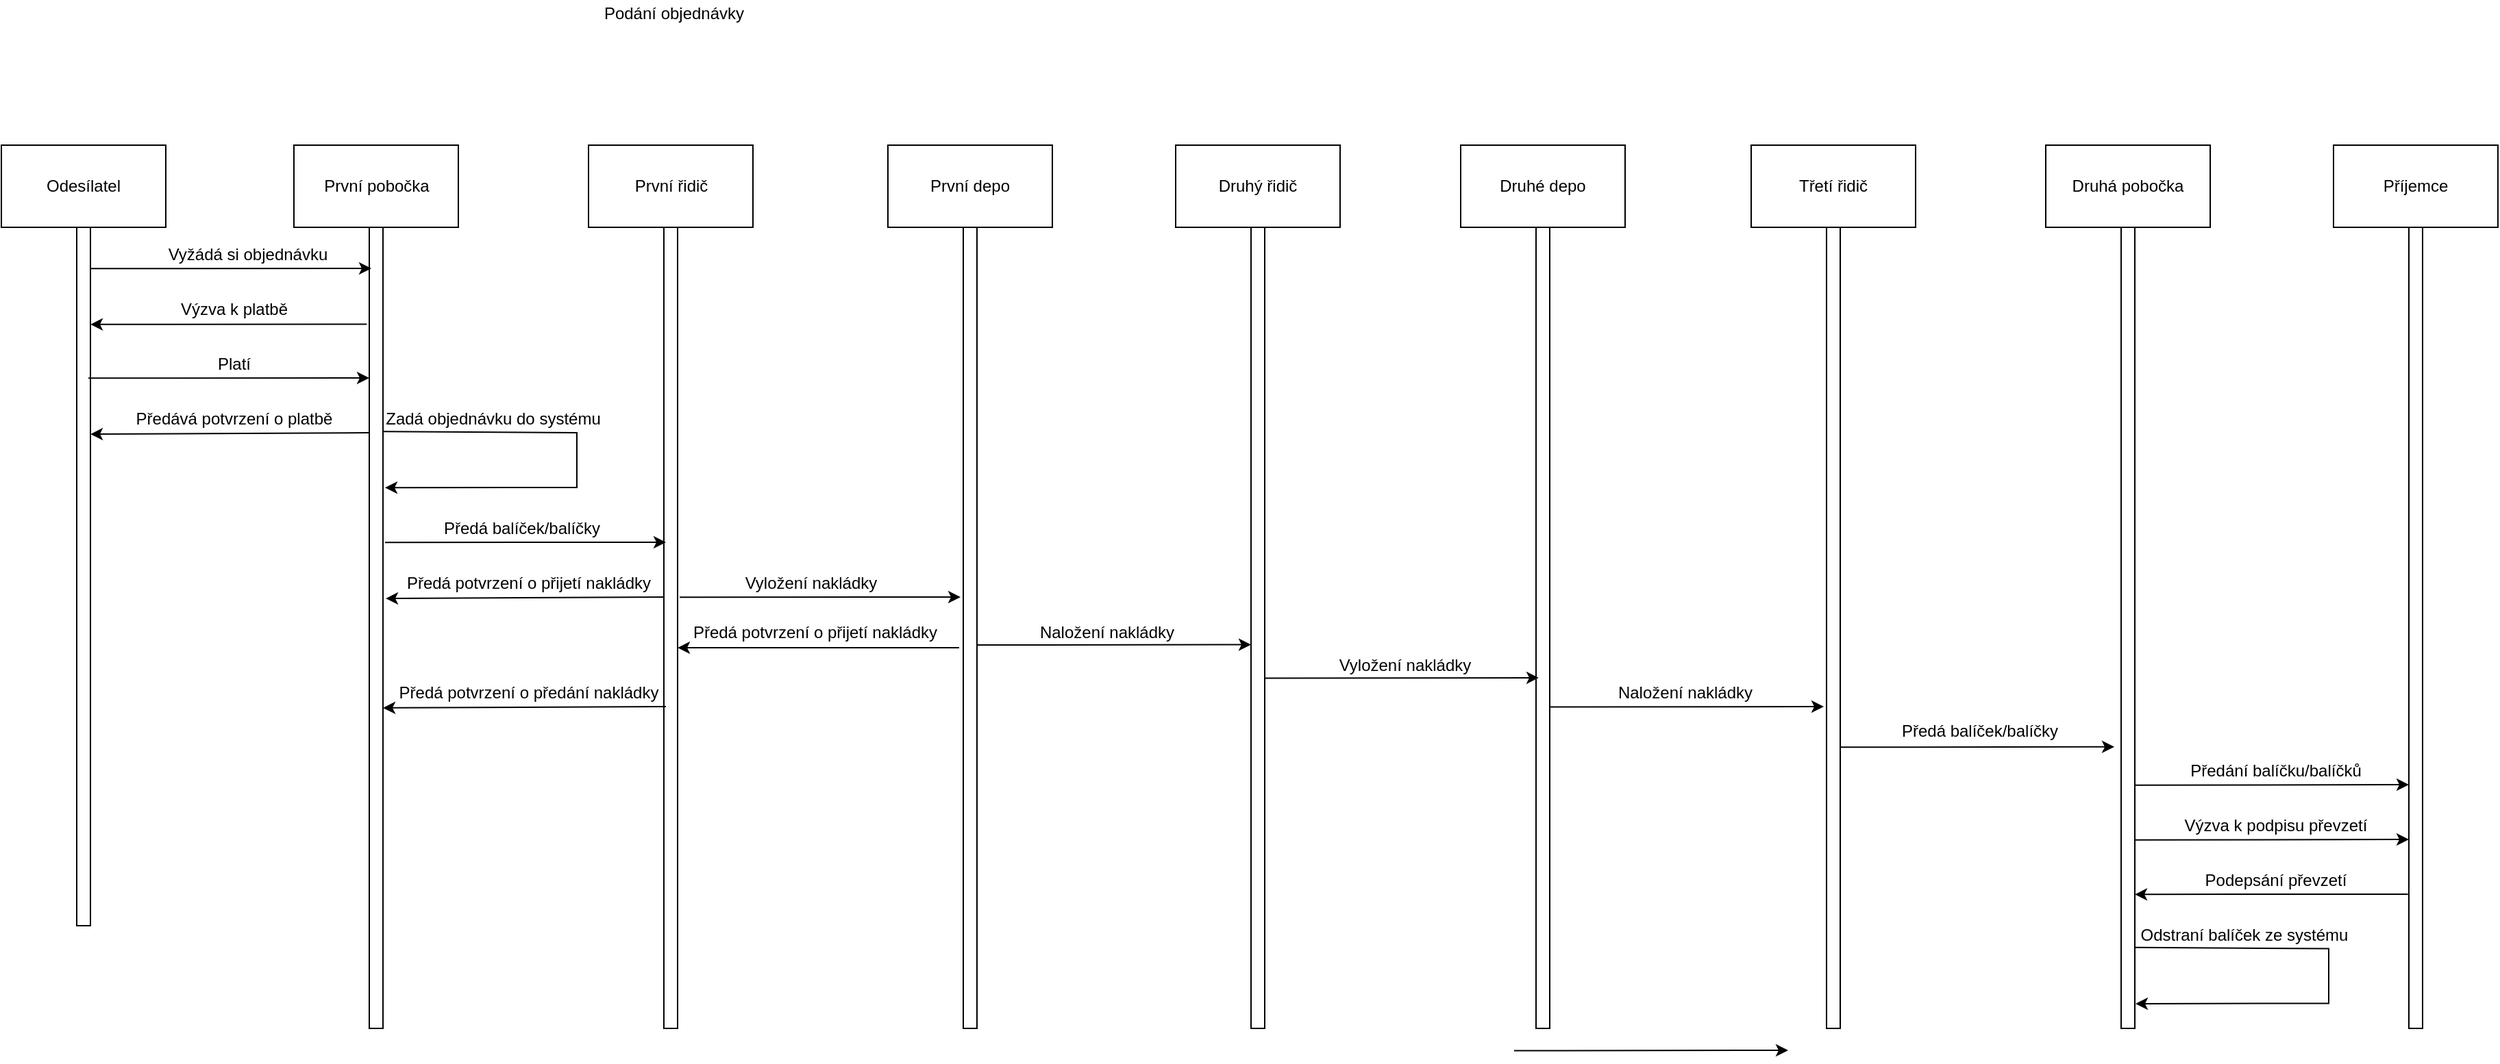 <mxfile version="20.6.2" type="github">
  <diagram id="pcZxvCQucMYmchMG9sZ_" name="Stránka-1">
    <mxGraphModel dx="1914" dy="1336" grid="0" gridSize="10" guides="1" tooltips="1" connect="1" arrows="1" fold="1" page="0" pageScale="1" pageWidth="827" pageHeight="1169" math="0" shadow="0">
      <root>
        <mxCell id="0" />
        <mxCell id="1" parent="0" />
        <mxCell id="Lb09quyxnqYmiFAlHfvU-1" value="Odesílatel" style="rounded=0;whiteSpace=wrap;html=1;" parent="1" vertex="1">
          <mxGeometry x="80" y="30" width="120" height="60" as="geometry" />
        </mxCell>
        <mxCell id="Lb09quyxnqYmiFAlHfvU-2" value="První pobočka" style="rounded=0;whiteSpace=wrap;html=1;" parent="1" vertex="1">
          <mxGeometry x="293.5" y="30" width="120" height="60" as="geometry" />
        </mxCell>
        <mxCell id="Lb09quyxnqYmiFAlHfvU-3" value="První řidič" style="rounded=0;whiteSpace=wrap;html=1;" parent="1" vertex="1">
          <mxGeometry x="508.5" y="30" width="120" height="60" as="geometry" />
        </mxCell>
        <mxCell id="Lb09quyxnqYmiFAlHfvU-5" value="Příjemce" style="rounded=0;whiteSpace=wrap;html=1;" parent="1" vertex="1">
          <mxGeometry x="1782" y="30" width="120" height="60" as="geometry" />
        </mxCell>
        <mxCell id="Lb09quyxnqYmiFAlHfvU-8" value="" style="rounded=0;whiteSpace=wrap;html=1;" parent="1" vertex="1">
          <mxGeometry x="135" y="90" width="10" height="510" as="geometry" />
        </mxCell>
        <mxCell id="Lb09quyxnqYmiFAlHfvU-9" value="" style="rounded=0;whiteSpace=wrap;html=1;" parent="1" vertex="1">
          <mxGeometry x="348.5" y="90" width="10" height="585" as="geometry" />
        </mxCell>
        <mxCell id="Lb09quyxnqYmiFAlHfvU-10" value="" style="rounded=0;whiteSpace=wrap;html=1;" parent="1" vertex="1">
          <mxGeometry x="563.5" y="90" width="10" height="585" as="geometry" />
        </mxCell>
        <mxCell id="Lb09quyxnqYmiFAlHfvU-11" value="" style="rounded=0;whiteSpace=wrap;html=1;" parent="1" vertex="1">
          <mxGeometry x="1837" y="90" width="10" height="585" as="geometry" />
        </mxCell>
        <mxCell id="Lb09quyxnqYmiFAlHfvU-12" value="" style="endArrow=classic;html=1;rounded=0;exitX=1;exitY=0.059;exitDx=0;exitDy=0;exitPerimeter=0;" parent="1" source="Lb09quyxnqYmiFAlHfvU-8" edge="1">
          <mxGeometry width="50" height="50" relative="1" as="geometry">
            <mxPoint x="180" y="118" as="sourcePoint" />
            <mxPoint x="350" y="120" as="targetPoint" />
          </mxGeometry>
        </mxCell>
        <mxCell id="Lb09quyxnqYmiFAlHfvU-14" value="Vyžádá si objednávku" style="text;html=1;strokeColor=none;fillColor=none;align=center;verticalAlign=middle;whiteSpace=wrap;rounded=0;" parent="1" vertex="1">
          <mxGeometry x="200" y="100" width="120" height="20" as="geometry" />
        </mxCell>
        <mxCell id="Lb09quyxnqYmiFAlHfvU-19" value="" style="endArrow=classic;html=1;rounded=0;exitX=1;exitY=0.059;exitDx=0;exitDy=0;exitPerimeter=0;" parent="1" edge="1">
          <mxGeometry width="50" height="50" relative="1" as="geometry">
            <mxPoint x="143.5" y="200.09" as="sourcePoint" />
            <mxPoint x="348.5" y="200" as="targetPoint" />
          </mxGeometry>
        </mxCell>
        <mxCell id="Lb09quyxnqYmiFAlHfvU-20" value="Druhá pobočka" style="rounded=0;whiteSpace=wrap;html=1;" parent="1" vertex="1">
          <mxGeometry x="1572" y="30" width="120" height="60" as="geometry" />
        </mxCell>
        <mxCell id="Lb09quyxnqYmiFAlHfvU-21" value="" style="endArrow=classic;html=1;rounded=0;exitX=-0.183;exitY=0.121;exitDx=0;exitDy=0;exitPerimeter=0;entryX=1;entryY=0.139;entryDx=0;entryDy=0;entryPerimeter=0;" parent="1" source="Lb09quyxnqYmiFAlHfvU-9" target="Lb09quyxnqYmiFAlHfvU-8" edge="1">
          <mxGeometry width="50" height="50" relative="1" as="geometry">
            <mxPoint x="320" y="170" as="sourcePoint" />
            <mxPoint x="160" y="162" as="targetPoint" />
          </mxGeometry>
        </mxCell>
        <mxCell id="Lb09quyxnqYmiFAlHfvU-22" value="Výzva k platbě" style="text;html=1;strokeColor=none;fillColor=none;align=center;verticalAlign=middle;whiteSpace=wrap;rounded=0;" parent="1" vertex="1">
          <mxGeometry x="200" y="140" width="100" height="20" as="geometry" />
        </mxCell>
        <mxCell id="Lb09quyxnqYmiFAlHfvU-23" value="Platí" style="text;html=1;strokeColor=none;fillColor=none;align=center;verticalAlign=middle;whiteSpace=wrap;rounded=0;" parent="1" vertex="1">
          <mxGeometry x="200" y="180" width="100" height="20" as="geometry" />
        </mxCell>
        <mxCell id="Lb09quyxnqYmiFAlHfvU-25" value="" style="endArrow=classic;html=1;rounded=0;exitX=-0.05;exitY=0.137;exitDx=0;exitDy=0;exitPerimeter=0;entryX=1;entryY=0.139;entryDx=0;entryDy=0;entryPerimeter=0;" parent="1" edge="1">
          <mxGeometry width="50" height="50" relative="1" as="geometry">
            <mxPoint x="348" y="240" as="sourcePoint" />
            <mxPoint x="145" y="241.02" as="targetPoint" />
          </mxGeometry>
        </mxCell>
        <mxCell id="Lb09quyxnqYmiFAlHfvU-26" value="Předává potvrzení o platbě" style="text;html=1;strokeColor=none;fillColor=none;align=center;verticalAlign=middle;whiteSpace=wrap;rounded=0;" parent="1" vertex="1">
          <mxGeometry x="170" y="220" width="160" height="20" as="geometry" />
        </mxCell>
        <mxCell id="Lb09quyxnqYmiFAlHfvU-27" value="" style="endArrow=classic;html=1;rounded=0;exitX=1;exitY=0.059;exitDx=0;exitDy=0;exitPerimeter=0;entryX=1.15;entryY=0.325;entryDx=0;entryDy=0;entryPerimeter=0;" parent="1" target="Lb09quyxnqYmiFAlHfvU-9" edge="1">
          <mxGeometry width="50" height="50" relative="1" as="geometry">
            <mxPoint x="358.5" y="239.09" as="sourcePoint" />
            <mxPoint x="400" y="280" as="targetPoint" />
            <Array as="points">
              <mxPoint x="500" y="240" />
              <mxPoint x="500" y="260" />
              <mxPoint x="500" y="280" />
              <mxPoint x="450" y="280" />
            </Array>
          </mxGeometry>
        </mxCell>
        <mxCell id="Lb09quyxnqYmiFAlHfvU-28" value="Zadá objednávku do systému" style="text;html=1;strokeColor=none;fillColor=none;align=center;verticalAlign=middle;whiteSpace=wrap;rounded=0;" parent="1" vertex="1">
          <mxGeometry x="358.5" y="220" width="160" height="20" as="geometry" />
        </mxCell>
        <mxCell id="Lb09quyxnqYmiFAlHfvU-29" value="" style="endArrow=classic;html=1;rounded=0;exitX=1;exitY=0.059;exitDx=0;exitDy=0;exitPerimeter=0;" parent="1" edge="1">
          <mxGeometry width="50" height="50" relative="1" as="geometry">
            <mxPoint x="360" y="320.09" as="sourcePoint" />
            <mxPoint x="565" y="320" as="targetPoint" />
          </mxGeometry>
        </mxCell>
        <mxCell id="Lb09quyxnqYmiFAlHfvU-30" value="Předá balíček/balíčky" style="text;html=1;strokeColor=none;fillColor=none;align=center;verticalAlign=middle;whiteSpace=wrap;rounded=0;" parent="1" vertex="1">
          <mxGeometry x="390" y="300" width="140" height="20" as="geometry" />
        </mxCell>
        <mxCell id="Lb09quyxnqYmiFAlHfvU-31" value="" style="endArrow=classic;html=1;rounded=0;exitX=-0.05;exitY=0.137;exitDx=0;exitDy=0;exitPerimeter=0;entryX=1;entryY=0.139;entryDx=0;entryDy=0;entryPerimeter=0;" parent="1" edge="1">
          <mxGeometry width="50" height="50" relative="1" as="geometry">
            <mxPoint x="563.5" y="360" as="sourcePoint" />
            <mxPoint x="360.5" y="361.02" as="targetPoint" />
          </mxGeometry>
        </mxCell>
        <mxCell id="Lb09quyxnqYmiFAlHfvU-32" value="Předá potvrzení o přijetí nakládky" style="text;html=1;strokeColor=none;fillColor=none;align=center;verticalAlign=middle;whiteSpace=wrap;rounded=0;" parent="1" vertex="1">
          <mxGeometry x="370" y="340" width="190" height="20" as="geometry" />
        </mxCell>
        <mxCell id="Lb09quyxnqYmiFAlHfvU-34" value="" style="rounded=0;whiteSpace=wrap;html=1;" parent="1" vertex="1">
          <mxGeometry x="1627" y="90" width="10" height="585" as="geometry" />
        </mxCell>
        <mxCell id="Lb09quyxnqYmiFAlHfvU-35" value="Vyložení nakládky" style="text;html=1;strokeColor=none;fillColor=none;align=center;verticalAlign=middle;whiteSpace=wrap;rounded=0;" parent="1" vertex="1">
          <mxGeometry x="576" y="340" width="190" height="20" as="geometry" />
        </mxCell>
        <mxCell id="Lb09quyxnqYmiFAlHfvU-37" value="Předá potvrzení o přijetí nakládky" style="text;html=1;strokeColor=none;fillColor=none;align=center;verticalAlign=middle;whiteSpace=wrap;rounded=0;" parent="1" vertex="1">
          <mxGeometry x="579" y="376" width="190" height="20" as="geometry" />
        </mxCell>
        <mxCell id="Lb09quyxnqYmiFAlHfvU-39" value="" style="endArrow=classic;html=1;rounded=0;exitX=1;exitY=0.059;exitDx=0;exitDy=0;exitPerimeter=0;entryX=1.05;entryY=0.373;entryDx=0;entryDy=0;entryPerimeter=0;" parent="1" edge="1">
          <mxGeometry width="50" height="50" relative="1" as="geometry">
            <mxPoint x="1637" y="615.86" as="sourcePoint" />
            <mxPoint x="1637.5" y="657.0" as="targetPoint" />
            <Array as="points">
              <mxPoint x="1778.5" y="616.77" />
              <mxPoint x="1778.5" y="636.77" />
              <mxPoint x="1778.5" y="656.77" />
              <mxPoint x="1728.5" y="656.77" />
            </Array>
          </mxGeometry>
        </mxCell>
        <mxCell id="Lb09quyxnqYmiFAlHfvU-40" value="" style="endArrow=classic;html=1;rounded=0;entryX=1;entryY=0.139;entryDx=0;entryDy=0;entryPerimeter=0;exitX=1;exitY=1;exitDx=0;exitDy=0;" parent="1" source="Lb09quyxnqYmiFAlHfvU-41" edge="1">
          <mxGeometry width="50" height="50" relative="1" as="geometry">
            <mxPoint x="540" y="450" as="sourcePoint" />
            <mxPoint x="358.5" y="440.94" as="targetPoint" />
          </mxGeometry>
        </mxCell>
        <mxCell id="Lb09quyxnqYmiFAlHfvU-41" value="Předá potvrzení o předání nakládky" style="text;html=1;strokeColor=none;fillColor=none;align=center;verticalAlign=middle;whiteSpace=wrap;rounded=0;" parent="1" vertex="1">
          <mxGeometry x="365" y="420" width="200" height="20" as="geometry" />
        </mxCell>
        <mxCell id="Lb09quyxnqYmiFAlHfvU-42" value="Odstraní balíček ze systému" style="text;html=1;strokeColor=none;fillColor=none;align=center;verticalAlign=middle;whiteSpace=wrap;rounded=0;" parent="1" vertex="1">
          <mxGeometry x="1637" y="597" width="160" height="20" as="geometry" />
        </mxCell>
        <mxCell id="Lb09quyxnqYmiFAlHfvU-44" value="" style="endArrow=classic;html=1;rounded=0;exitX=0.99;exitY=0.687;exitDx=0;exitDy=0;exitPerimeter=0;" parent="1" edge="1">
          <mxGeometry width="50" height="50" relative="1" as="geometry">
            <mxPoint x="1636.9" y="497.37" as="sourcePoint" />
            <mxPoint x="1837" y="497" as="targetPoint" />
          </mxGeometry>
        </mxCell>
        <mxCell id="Lb09quyxnqYmiFAlHfvU-45" value="Předání balíčku/balíčků" style="text;html=1;strokeColor=none;fillColor=none;align=center;verticalAlign=middle;whiteSpace=wrap;rounded=0;" parent="1" vertex="1">
          <mxGeometry x="1669.5" y="477" width="140" height="20" as="geometry" />
        </mxCell>
        <mxCell id="Lb09quyxnqYmiFAlHfvU-48" value="Podepsání převzetí" style="text;html=1;strokeColor=none;fillColor=none;align=center;verticalAlign=middle;whiteSpace=wrap;rounded=0;" parent="1" vertex="1">
          <mxGeometry x="1654.5" y="557" width="170" height="20" as="geometry" />
        </mxCell>
        <mxCell id="Lb09quyxnqYmiFAlHfvU-49" value="" style="endArrow=classic;html=1;rounded=0;exitX=-0.05;exitY=0.137;exitDx=0;exitDy=0;exitPerimeter=0;entryX=1.067;entryY=0.765;entryDx=0;entryDy=0;entryPerimeter=0;" parent="1" edge="1">
          <mxGeometry width="50" height="50" relative="1" as="geometry">
            <mxPoint x="1836.33" y="577" as="sourcePoint" />
            <mxPoint x="1637" y="577.15" as="targetPoint" />
            <Array as="points">
              <mxPoint x="1711.33" y="577" />
            </Array>
          </mxGeometry>
        </mxCell>
        <mxCell id="Lb09quyxnqYmiFAlHfvU-50" value="" style="endArrow=classic;html=1;rounded=0;exitX=0.99;exitY=0.687;exitDx=0;exitDy=0;exitPerimeter=0;" parent="1" edge="1">
          <mxGeometry width="50" height="50" relative="1" as="geometry">
            <mxPoint x="1636.9" y="537.37" as="sourcePoint" />
            <mxPoint x="1837" y="537" as="targetPoint" />
          </mxGeometry>
        </mxCell>
        <mxCell id="Lb09quyxnqYmiFAlHfvU-51" value="Výzva k podpisu převzetí" style="text;html=1;strokeColor=none;fillColor=none;align=center;verticalAlign=middle;whiteSpace=wrap;rounded=0;" parent="1" vertex="1">
          <mxGeometry x="1654.5" y="517" width="170" height="20" as="geometry" />
        </mxCell>
        <mxCell id="30bTG-1uk3Etvi5xgp-t-4" value="Druhý řidič" style="rounded=0;whiteSpace=wrap;html=1;" parent="1" vertex="1">
          <mxGeometry x="937" y="30" width="120" height="60" as="geometry" />
        </mxCell>
        <mxCell id="30bTG-1uk3Etvi5xgp-t-5" value="" style="rounded=0;whiteSpace=wrap;html=1;" parent="1" vertex="1">
          <mxGeometry x="992" y="90" width="10" height="585" as="geometry" />
        </mxCell>
        <mxCell id="30bTG-1uk3Etvi5xgp-t-6" value="První depo" style="rounded=0;whiteSpace=wrap;html=1;" parent="1" vertex="1">
          <mxGeometry x="727" y="30" width="120" height="60" as="geometry" />
        </mxCell>
        <mxCell id="30bTG-1uk3Etvi5xgp-t-7" value="" style="rounded=0;whiteSpace=wrap;html=1;" parent="1" vertex="1">
          <mxGeometry x="782" y="90" width="10" height="585" as="geometry" />
        </mxCell>
        <mxCell id="30bTG-1uk3Etvi5xgp-t-16" value="Druhé depo" style="rounded=0;whiteSpace=wrap;html=1;" parent="1" vertex="1">
          <mxGeometry x="1145" y="30" width="120" height="60" as="geometry" />
        </mxCell>
        <mxCell id="30bTG-1uk3Etvi5xgp-t-17" value="" style="rounded=0;whiteSpace=wrap;html=1;" parent="1" vertex="1">
          <mxGeometry x="1200" y="90" width="10" height="585" as="geometry" />
        </mxCell>
        <mxCell id="30bTG-1uk3Etvi5xgp-t-19" value="" style="endArrow=classic;html=1;rounded=0;exitX=1;exitY=0.059;exitDx=0;exitDy=0;exitPerimeter=0;" parent="1" edge="1">
          <mxGeometry width="50" height="50" relative="1" as="geometry">
            <mxPoint x="575" y="360.09" as="sourcePoint" />
            <mxPoint x="780" y="360" as="targetPoint" />
          </mxGeometry>
        </mxCell>
        <mxCell id="30bTG-1uk3Etvi5xgp-t-20" value="" style="endArrow=classic;html=1;rounded=0;entryX=1;entryY=0.139;entryDx=0;entryDy=0;entryPerimeter=0;" parent="1" edge="1">
          <mxGeometry width="50" height="50" relative="1" as="geometry">
            <mxPoint x="779" y="397" as="sourcePoint" />
            <mxPoint x="573.5" y="397.02" as="targetPoint" />
          </mxGeometry>
        </mxCell>
        <mxCell id="30bTG-1uk3Etvi5xgp-t-21" value="" style="endArrow=classic;html=1;rounded=0;" parent="1" edge="1">
          <mxGeometry width="50" height="50" relative="1" as="geometry">
            <mxPoint x="792" y="395" as="sourcePoint" />
            <mxPoint x="992" y="394.75" as="targetPoint" />
          </mxGeometry>
        </mxCell>
        <mxCell id="30bTG-1uk3Etvi5xgp-t-22" value="Naložení nakládky" style="text;html=1;strokeColor=none;fillColor=none;align=center;verticalAlign=middle;whiteSpace=wrap;rounded=0;" parent="1" vertex="1">
          <mxGeometry x="792" y="376" width="190" height="20" as="geometry" />
        </mxCell>
        <mxCell id="30bTG-1uk3Etvi5xgp-t-23" value="" style="endArrow=classic;html=1;rounded=0;" parent="1" edge="1">
          <mxGeometry width="50" height="50" relative="1" as="geometry">
            <mxPoint x="1002" y="419.2" as="sourcePoint" />
            <mxPoint x="1202" y="418.95" as="targetPoint" />
          </mxGeometry>
        </mxCell>
        <mxCell id="30bTG-1uk3Etvi5xgp-t-24" value="Vyložení nakládky" style="text;html=1;strokeColor=none;fillColor=none;align=center;verticalAlign=middle;whiteSpace=wrap;rounded=0;" parent="1" vertex="1">
          <mxGeometry x="1047" y="400" width="115" height="20" as="geometry" />
        </mxCell>
        <mxCell id="30bTG-1uk3Etvi5xgp-t-25" value="Třetí řidič" style="rounded=0;whiteSpace=wrap;html=1;" parent="1" vertex="1">
          <mxGeometry x="1357" y="30" width="120" height="60" as="geometry" />
        </mxCell>
        <mxCell id="30bTG-1uk3Etvi5xgp-t-26" value="" style="rounded=0;whiteSpace=wrap;html=1;" parent="1" vertex="1">
          <mxGeometry x="1412" y="90" width="10" height="585" as="geometry" />
        </mxCell>
        <mxCell id="30bTG-1uk3Etvi5xgp-t-28" value="" style="endArrow=classic;html=1;rounded=0;" parent="1" edge="1">
          <mxGeometry width="50" height="50" relative="1" as="geometry">
            <mxPoint x="1210" y="440.25" as="sourcePoint" />
            <mxPoint x="1410" y="440" as="targetPoint" />
          </mxGeometry>
        </mxCell>
        <mxCell id="30bTG-1uk3Etvi5xgp-t-29" value="Naložení nakládky" style="text;html=1;strokeColor=none;fillColor=none;align=center;verticalAlign=middle;whiteSpace=wrap;rounded=0;" parent="1" vertex="1">
          <mxGeometry x="1214" y="420" width="190" height="20" as="geometry" />
        </mxCell>
        <mxCell id="30bTG-1uk3Etvi5xgp-t-30" value="" style="endArrow=classic;html=1;rounded=0;" parent="1" edge="1">
          <mxGeometry width="50" height="50" relative="1" as="geometry">
            <mxPoint x="1184" y="691.25" as="sourcePoint" />
            <mxPoint x="1384" y="691" as="targetPoint" />
          </mxGeometry>
        </mxCell>
        <mxCell id="30bTG-1uk3Etvi5xgp-t-31" value="" style="endArrow=classic;html=1;rounded=0;" parent="1" edge="1">
          <mxGeometry width="50" height="50" relative="1" as="geometry">
            <mxPoint x="1422" y="469.66" as="sourcePoint" />
            <mxPoint x="1622" y="469.41" as="targetPoint" />
          </mxGeometry>
        </mxCell>
        <mxCell id="30bTG-1uk3Etvi5xgp-t-32" value="Předá balíček/balíčky" style="text;html=1;strokeColor=none;fillColor=none;align=center;verticalAlign=middle;whiteSpace=wrap;rounded=0;" parent="1" vertex="1">
          <mxGeometry x="1429" y="448" width="190" height="20" as="geometry" />
        </mxCell>
        <mxCell id="HrPBx-P4qZrYaU5QGmyn-1" value="Podání objednávky" style="text;html=1;strokeColor=none;fillColor=none;align=center;verticalAlign=middle;whiteSpace=wrap;rounded=0;" vertex="1" parent="1">
          <mxGeometry x="511" y="-76" width="120" height="20" as="geometry" />
        </mxCell>
      </root>
    </mxGraphModel>
  </diagram>
</mxfile>
